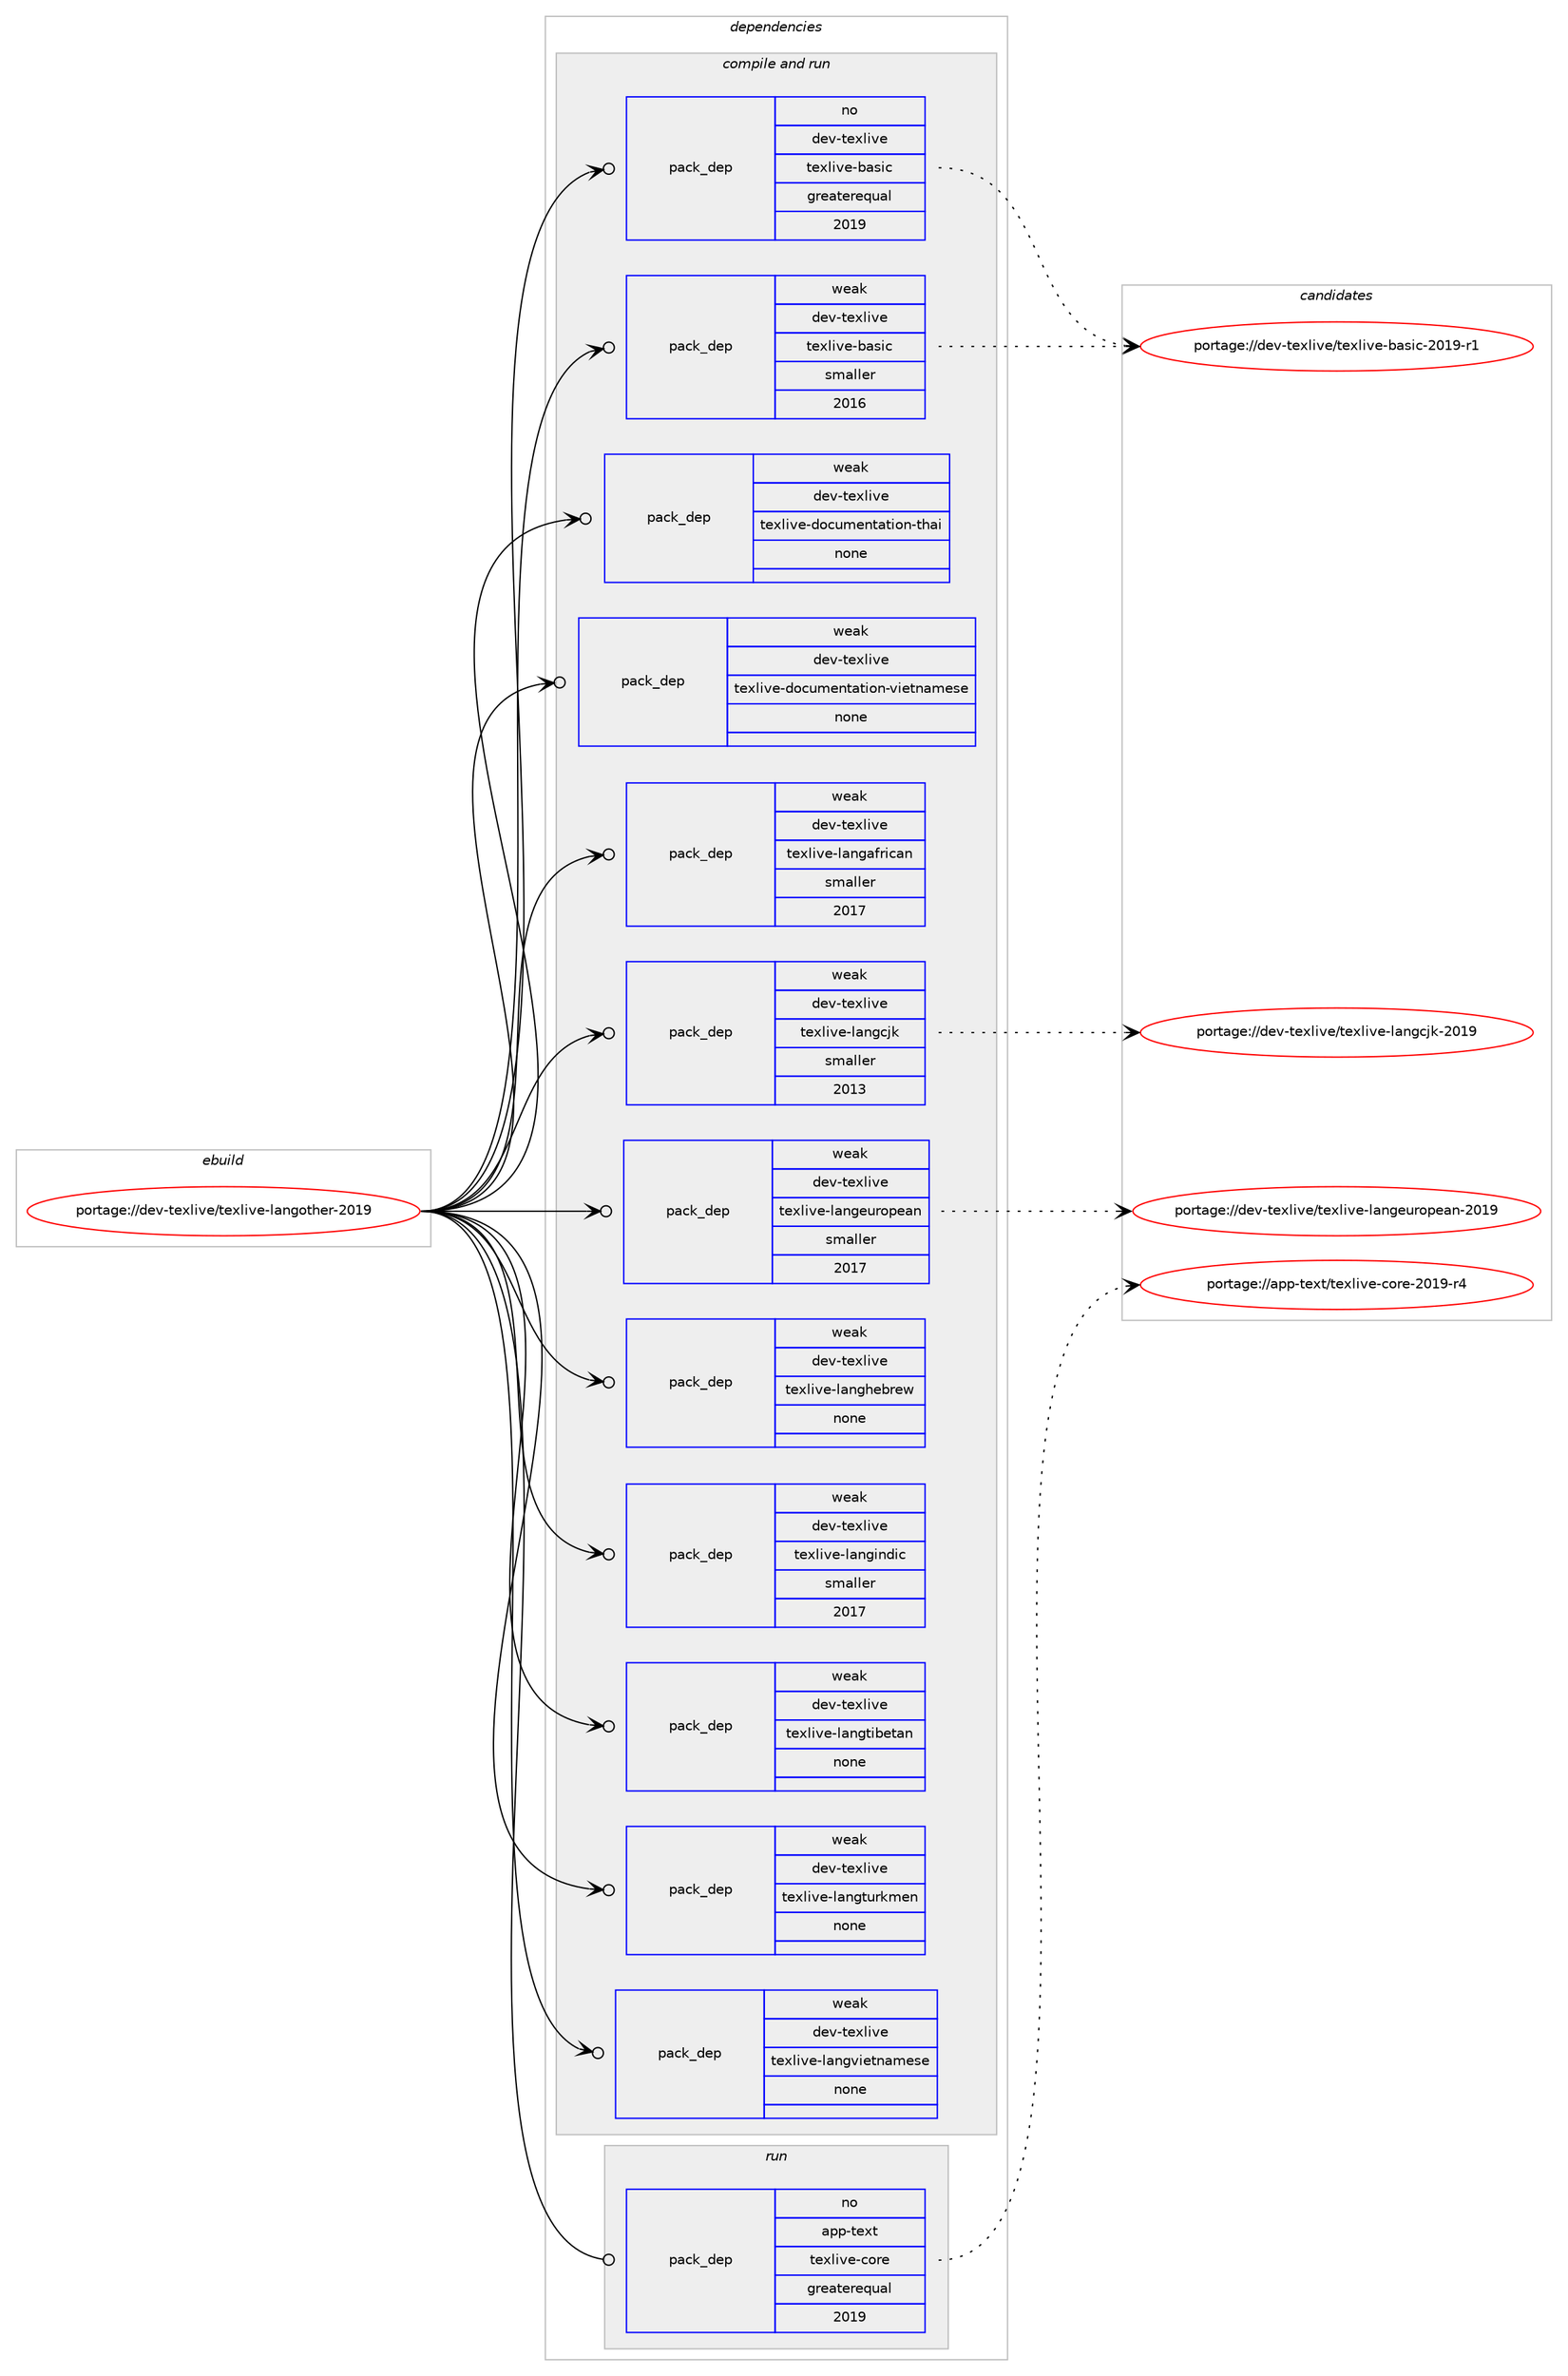 digraph prolog {

# *************
# Graph options
# *************

newrank=true;
concentrate=true;
compound=true;
graph [rankdir=LR,fontname=Helvetica,fontsize=10,ranksep=1.5];#, ranksep=2.5, nodesep=0.2];
edge  [arrowhead=vee];
node  [fontname=Helvetica,fontsize=10];

# **********
# The ebuild
# **********

subgraph cluster_leftcol {
color=gray;
rank=same;
label=<<i>ebuild</i>>;
id [label="portage://dev-texlive/texlive-langother-2019", color=red, width=4, href="../dev-texlive/texlive-langother-2019.svg"];
}

# ****************
# The dependencies
# ****************

subgraph cluster_midcol {
color=gray;
label=<<i>dependencies</i>>;
subgraph cluster_compile {
fillcolor="#eeeeee";
style=filled;
label=<<i>compile</i>>;
}
subgraph cluster_compileandrun {
fillcolor="#eeeeee";
style=filled;
label=<<i>compile and run</i>>;
subgraph pack184517 {
dependency258490 [label=<<TABLE BORDER="0" CELLBORDER="1" CELLSPACING="0" CELLPADDING="4" WIDTH="220"><TR><TD ROWSPAN="6" CELLPADDING="30">pack_dep</TD></TR><TR><TD WIDTH="110">no</TD></TR><TR><TD>dev-texlive</TD></TR><TR><TD>texlive-basic</TD></TR><TR><TD>greaterequal</TD></TR><TR><TD>2019</TD></TR></TABLE>>, shape=none, color=blue];
}
id:e -> dependency258490:w [weight=20,style="solid",arrowhead="odotvee"];
subgraph pack184518 {
dependency258491 [label=<<TABLE BORDER="0" CELLBORDER="1" CELLSPACING="0" CELLPADDING="4" WIDTH="220"><TR><TD ROWSPAN="6" CELLPADDING="30">pack_dep</TD></TR><TR><TD WIDTH="110">weak</TD></TR><TR><TD>dev-texlive</TD></TR><TR><TD>texlive-basic</TD></TR><TR><TD>smaller</TD></TR><TR><TD>2016</TD></TR></TABLE>>, shape=none, color=blue];
}
id:e -> dependency258491:w [weight=20,style="solid",arrowhead="odotvee"];
subgraph pack184519 {
dependency258492 [label=<<TABLE BORDER="0" CELLBORDER="1" CELLSPACING="0" CELLPADDING="4" WIDTH="220"><TR><TD ROWSPAN="6" CELLPADDING="30">pack_dep</TD></TR><TR><TD WIDTH="110">weak</TD></TR><TR><TD>dev-texlive</TD></TR><TR><TD>texlive-documentation-thai</TD></TR><TR><TD>none</TD></TR><TR><TD></TD></TR></TABLE>>, shape=none, color=blue];
}
id:e -> dependency258492:w [weight=20,style="solid",arrowhead="odotvee"];
subgraph pack184520 {
dependency258493 [label=<<TABLE BORDER="0" CELLBORDER="1" CELLSPACING="0" CELLPADDING="4" WIDTH="220"><TR><TD ROWSPAN="6" CELLPADDING="30">pack_dep</TD></TR><TR><TD WIDTH="110">weak</TD></TR><TR><TD>dev-texlive</TD></TR><TR><TD>texlive-documentation-vietnamese</TD></TR><TR><TD>none</TD></TR><TR><TD></TD></TR></TABLE>>, shape=none, color=blue];
}
id:e -> dependency258493:w [weight=20,style="solid",arrowhead="odotvee"];
subgraph pack184521 {
dependency258494 [label=<<TABLE BORDER="0" CELLBORDER="1" CELLSPACING="0" CELLPADDING="4" WIDTH="220"><TR><TD ROWSPAN="6" CELLPADDING="30">pack_dep</TD></TR><TR><TD WIDTH="110">weak</TD></TR><TR><TD>dev-texlive</TD></TR><TR><TD>texlive-langafrican</TD></TR><TR><TD>smaller</TD></TR><TR><TD>2017</TD></TR></TABLE>>, shape=none, color=blue];
}
id:e -> dependency258494:w [weight=20,style="solid",arrowhead="odotvee"];
subgraph pack184522 {
dependency258495 [label=<<TABLE BORDER="0" CELLBORDER="1" CELLSPACING="0" CELLPADDING="4" WIDTH="220"><TR><TD ROWSPAN="6" CELLPADDING="30">pack_dep</TD></TR><TR><TD WIDTH="110">weak</TD></TR><TR><TD>dev-texlive</TD></TR><TR><TD>texlive-langcjk</TD></TR><TR><TD>smaller</TD></TR><TR><TD>2013</TD></TR></TABLE>>, shape=none, color=blue];
}
id:e -> dependency258495:w [weight=20,style="solid",arrowhead="odotvee"];
subgraph pack184523 {
dependency258496 [label=<<TABLE BORDER="0" CELLBORDER="1" CELLSPACING="0" CELLPADDING="4" WIDTH="220"><TR><TD ROWSPAN="6" CELLPADDING="30">pack_dep</TD></TR><TR><TD WIDTH="110">weak</TD></TR><TR><TD>dev-texlive</TD></TR><TR><TD>texlive-langeuropean</TD></TR><TR><TD>smaller</TD></TR><TR><TD>2017</TD></TR></TABLE>>, shape=none, color=blue];
}
id:e -> dependency258496:w [weight=20,style="solid",arrowhead="odotvee"];
subgraph pack184524 {
dependency258497 [label=<<TABLE BORDER="0" CELLBORDER="1" CELLSPACING="0" CELLPADDING="4" WIDTH="220"><TR><TD ROWSPAN="6" CELLPADDING="30">pack_dep</TD></TR><TR><TD WIDTH="110">weak</TD></TR><TR><TD>dev-texlive</TD></TR><TR><TD>texlive-langhebrew</TD></TR><TR><TD>none</TD></TR><TR><TD></TD></TR></TABLE>>, shape=none, color=blue];
}
id:e -> dependency258497:w [weight=20,style="solid",arrowhead="odotvee"];
subgraph pack184525 {
dependency258498 [label=<<TABLE BORDER="0" CELLBORDER="1" CELLSPACING="0" CELLPADDING="4" WIDTH="220"><TR><TD ROWSPAN="6" CELLPADDING="30">pack_dep</TD></TR><TR><TD WIDTH="110">weak</TD></TR><TR><TD>dev-texlive</TD></TR><TR><TD>texlive-langindic</TD></TR><TR><TD>smaller</TD></TR><TR><TD>2017</TD></TR></TABLE>>, shape=none, color=blue];
}
id:e -> dependency258498:w [weight=20,style="solid",arrowhead="odotvee"];
subgraph pack184526 {
dependency258499 [label=<<TABLE BORDER="0" CELLBORDER="1" CELLSPACING="0" CELLPADDING="4" WIDTH="220"><TR><TD ROWSPAN="6" CELLPADDING="30">pack_dep</TD></TR><TR><TD WIDTH="110">weak</TD></TR><TR><TD>dev-texlive</TD></TR><TR><TD>texlive-langtibetan</TD></TR><TR><TD>none</TD></TR><TR><TD></TD></TR></TABLE>>, shape=none, color=blue];
}
id:e -> dependency258499:w [weight=20,style="solid",arrowhead="odotvee"];
subgraph pack184527 {
dependency258500 [label=<<TABLE BORDER="0" CELLBORDER="1" CELLSPACING="0" CELLPADDING="4" WIDTH="220"><TR><TD ROWSPAN="6" CELLPADDING="30">pack_dep</TD></TR><TR><TD WIDTH="110">weak</TD></TR><TR><TD>dev-texlive</TD></TR><TR><TD>texlive-langturkmen</TD></TR><TR><TD>none</TD></TR><TR><TD></TD></TR></TABLE>>, shape=none, color=blue];
}
id:e -> dependency258500:w [weight=20,style="solid",arrowhead="odotvee"];
subgraph pack184528 {
dependency258501 [label=<<TABLE BORDER="0" CELLBORDER="1" CELLSPACING="0" CELLPADDING="4" WIDTH="220"><TR><TD ROWSPAN="6" CELLPADDING="30">pack_dep</TD></TR><TR><TD WIDTH="110">weak</TD></TR><TR><TD>dev-texlive</TD></TR><TR><TD>texlive-langvietnamese</TD></TR><TR><TD>none</TD></TR><TR><TD></TD></TR></TABLE>>, shape=none, color=blue];
}
id:e -> dependency258501:w [weight=20,style="solid",arrowhead="odotvee"];
}
subgraph cluster_run {
fillcolor="#eeeeee";
style=filled;
label=<<i>run</i>>;
subgraph pack184529 {
dependency258502 [label=<<TABLE BORDER="0" CELLBORDER="1" CELLSPACING="0" CELLPADDING="4" WIDTH="220"><TR><TD ROWSPAN="6" CELLPADDING="30">pack_dep</TD></TR><TR><TD WIDTH="110">no</TD></TR><TR><TD>app-text</TD></TR><TR><TD>texlive-core</TD></TR><TR><TD>greaterequal</TD></TR><TR><TD>2019</TD></TR></TABLE>>, shape=none, color=blue];
}
id:e -> dependency258502:w [weight=20,style="solid",arrowhead="odot"];
}
}

# **************
# The candidates
# **************

subgraph cluster_choices {
rank=same;
color=gray;
label=<<i>candidates</i>>;

subgraph choice184517 {
color=black;
nodesep=1;
choiceportage10010111845116101120108105118101471161011201081051181014598971151059945504849574511449 [label="portage://dev-texlive/texlive-basic-2019-r1", color=red, width=4,href="../dev-texlive/texlive-basic-2019-r1.svg"];
dependency258490:e -> choiceportage10010111845116101120108105118101471161011201081051181014598971151059945504849574511449:w [style=dotted,weight="100"];
}
subgraph choice184518 {
color=black;
nodesep=1;
choiceportage10010111845116101120108105118101471161011201081051181014598971151059945504849574511449 [label="portage://dev-texlive/texlive-basic-2019-r1", color=red, width=4,href="../dev-texlive/texlive-basic-2019-r1.svg"];
dependency258491:e -> choiceportage10010111845116101120108105118101471161011201081051181014598971151059945504849574511449:w [style=dotted,weight="100"];
}
subgraph choice184519 {
color=black;
nodesep=1;
}
subgraph choice184520 {
color=black;
nodesep=1;
}
subgraph choice184521 {
color=black;
nodesep=1;
}
subgraph choice184522 {
color=black;
nodesep=1;
choiceportage10010111845116101120108105118101471161011201081051181014510897110103991061074550484957 [label="portage://dev-texlive/texlive-langcjk-2019", color=red, width=4,href="../dev-texlive/texlive-langcjk-2019.svg"];
dependency258495:e -> choiceportage10010111845116101120108105118101471161011201081051181014510897110103991061074550484957:w [style=dotted,weight="100"];
}
subgraph choice184523 {
color=black;
nodesep=1;
choiceportage10010111845116101120108105118101471161011201081051181014510897110103101117114111112101971104550484957 [label="portage://dev-texlive/texlive-langeuropean-2019", color=red, width=4,href="../dev-texlive/texlive-langeuropean-2019.svg"];
dependency258496:e -> choiceportage10010111845116101120108105118101471161011201081051181014510897110103101117114111112101971104550484957:w [style=dotted,weight="100"];
}
subgraph choice184524 {
color=black;
nodesep=1;
}
subgraph choice184525 {
color=black;
nodesep=1;
}
subgraph choice184526 {
color=black;
nodesep=1;
}
subgraph choice184527 {
color=black;
nodesep=1;
}
subgraph choice184528 {
color=black;
nodesep=1;
}
subgraph choice184529 {
color=black;
nodesep=1;
choiceportage971121124511610112011647116101120108105118101459911111410145504849574511452 [label="portage://app-text/texlive-core-2019-r4", color=red, width=4,href="../app-text/texlive-core-2019-r4.svg"];
dependency258502:e -> choiceportage971121124511610112011647116101120108105118101459911111410145504849574511452:w [style=dotted,weight="100"];
}
}

}
